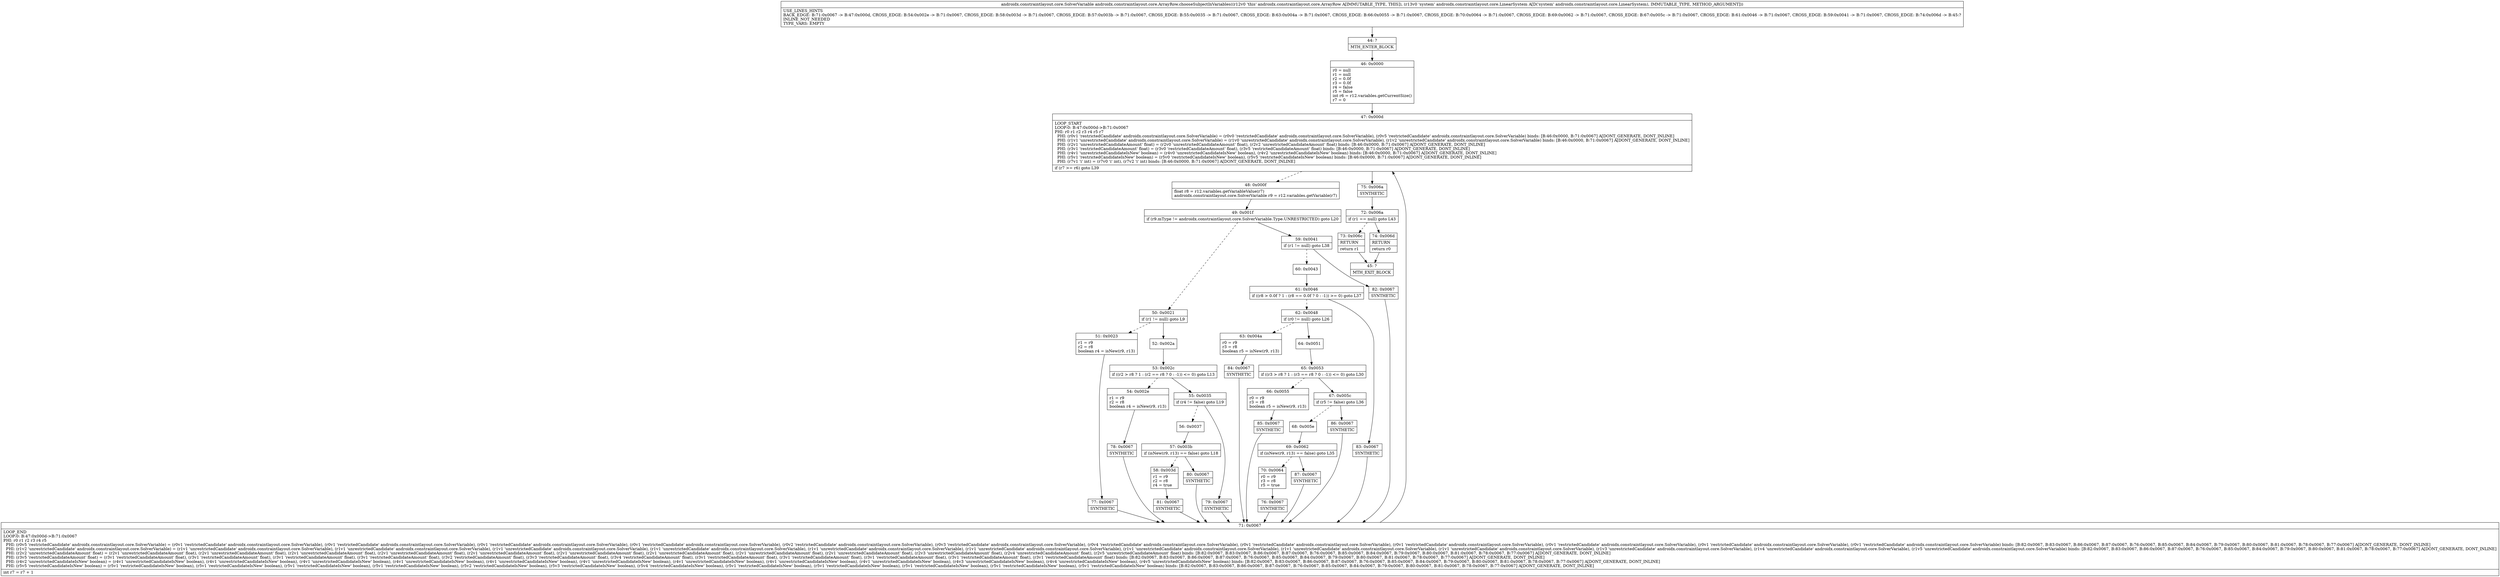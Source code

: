 digraph "CFG forandroidx.constraintlayout.core.ArrayRow.chooseSubjectInVariables(Landroidx\/constraintlayout\/core\/LinearSystem;)Landroidx\/constraintlayout\/core\/SolverVariable;" {
Node_44 [shape=record,label="{44\:\ ?|MTH_ENTER_BLOCK\l}"];
Node_46 [shape=record,label="{46\:\ 0x0000|r0 = null\lr1 = null\lr2 = 0.0f\lr3 = 0.0f\lr4 = false\lr5 = false\lint r6 = r12.variables.getCurrentSize()\lr7 = 0\l}"];
Node_47 [shape=record,label="{47\:\ 0x000d|LOOP_START\lLOOP:0: B:47:0x000d\-\>B:71:0x0067\lPHI: r0 r1 r2 r3 r4 r5 r7 \l  PHI: (r0v1 'restrictedCandidate' androidx.constraintlayout.core.SolverVariable) = (r0v0 'restrictedCandidate' androidx.constraintlayout.core.SolverVariable), (r0v5 'restrictedCandidate' androidx.constraintlayout.core.SolverVariable) binds: [B:46:0x0000, B:71:0x0067] A[DONT_GENERATE, DONT_INLINE]\l  PHI: (r1v1 'unrestrictedCandidate' androidx.constraintlayout.core.SolverVariable) = (r1v0 'unrestrictedCandidate' androidx.constraintlayout.core.SolverVariable), (r1v2 'unrestrictedCandidate' androidx.constraintlayout.core.SolverVariable) binds: [B:46:0x0000, B:71:0x0067] A[DONT_GENERATE, DONT_INLINE]\l  PHI: (r2v1 'unrestrictedCandidateAmount' float) = (r2v0 'unrestrictedCandidateAmount' float), (r2v2 'unrestrictedCandidateAmount' float) binds: [B:46:0x0000, B:71:0x0067] A[DONT_GENERATE, DONT_INLINE]\l  PHI: (r3v1 'restrictedCandidateAmount' float) = (r3v0 'restrictedCandidateAmount' float), (r3v5 'restrictedCandidateAmount' float) binds: [B:46:0x0000, B:71:0x0067] A[DONT_GENERATE, DONT_INLINE]\l  PHI: (r4v1 'unrestrictedCandidateIsNew' boolean) = (r4v0 'unrestrictedCandidateIsNew' boolean), (r4v2 'unrestrictedCandidateIsNew' boolean) binds: [B:46:0x0000, B:71:0x0067] A[DONT_GENERATE, DONT_INLINE]\l  PHI: (r5v1 'restrictedCandidateIsNew' boolean) = (r5v0 'restrictedCandidateIsNew' boolean), (r5v5 'restrictedCandidateIsNew' boolean) binds: [B:46:0x0000, B:71:0x0067] A[DONT_GENERATE, DONT_INLINE]\l  PHI: (r7v1 'i' int) = (r7v0 'i' int), (r7v2 'i' int) binds: [B:46:0x0000, B:71:0x0067] A[DONT_GENERATE, DONT_INLINE]\l|if (r7 \>= r6) goto L39\l}"];
Node_48 [shape=record,label="{48\:\ 0x000f|float r8 = r12.variables.getVariableValue(r7)\landroidx.constraintlayout.core.SolverVariable r9 = r12.variables.getVariable(r7)\l}"];
Node_49 [shape=record,label="{49\:\ 0x001f|if (r9.mType != androidx.constraintlayout.core.SolverVariable.Type.UNRESTRICTED) goto L20\l}"];
Node_50 [shape=record,label="{50\:\ 0x0021|if (r1 != null) goto L9\l}"];
Node_51 [shape=record,label="{51\:\ 0x0023|r1 = r9\lr2 = r8\lboolean r4 = isNew(r9, r13)\l}"];
Node_77 [shape=record,label="{77\:\ 0x0067|SYNTHETIC\l}"];
Node_71 [shape=record,label="{71\:\ 0x0067|LOOP_END\lLOOP:0: B:47:0x000d\-\>B:71:0x0067\lPHI: r0 r1 r2 r3 r4 r5 \l  PHI: (r0v5 'restrictedCandidate' androidx.constraintlayout.core.SolverVariable) = (r0v1 'restrictedCandidate' androidx.constraintlayout.core.SolverVariable), (r0v1 'restrictedCandidate' androidx.constraintlayout.core.SolverVariable), (r0v1 'restrictedCandidate' androidx.constraintlayout.core.SolverVariable), (r0v1 'restrictedCandidate' androidx.constraintlayout.core.SolverVariable), (r0v2 'restrictedCandidate' androidx.constraintlayout.core.SolverVariable), (r0v3 'restrictedCandidate' androidx.constraintlayout.core.SolverVariable), (r0v4 'restrictedCandidate' androidx.constraintlayout.core.SolverVariable), (r0v1 'restrictedCandidate' androidx.constraintlayout.core.SolverVariable), (r0v1 'restrictedCandidate' androidx.constraintlayout.core.SolverVariable), (r0v1 'restrictedCandidate' androidx.constraintlayout.core.SolverVariable), (r0v1 'restrictedCandidate' androidx.constraintlayout.core.SolverVariable), (r0v1 'restrictedCandidate' androidx.constraintlayout.core.SolverVariable) binds: [B:82:0x0067, B:83:0x0067, B:86:0x0067, B:87:0x0067, B:76:0x0067, B:85:0x0067, B:84:0x0067, B:79:0x0067, B:80:0x0067, B:81:0x0067, B:78:0x0067, B:77:0x0067] A[DONT_GENERATE, DONT_INLINE]\l  PHI: (r1v2 'unrestrictedCandidate' androidx.constraintlayout.core.SolverVariable) = (r1v1 'unrestrictedCandidate' androidx.constraintlayout.core.SolverVariable), (r1v1 'unrestrictedCandidate' androidx.constraintlayout.core.SolverVariable), (r1v1 'unrestrictedCandidate' androidx.constraintlayout.core.SolverVariable), (r1v1 'unrestrictedCandidate' androidx.constraintlayout.core.SolverVariable), (r1v1 'unrestrictedCandidate' androidx.constraintlayout.core.SolverVariable), (r1v1 'unrestrictedCandidate' androidx.constraintlayout.core.SolverVariable), (r1v1 'unrestrictedCandidate' androidx.constraintlayout.core.SolverVariable), (r1v1 'unrestrictedCandidate' androidx.constraintlayout.core.SolverVariable), (r1v1 'unrestrictedCandidate' androidx.constraintlayout.core.SolverVariable), (r1v3 'unrestrictedCandidate' androidx.constraintlayout.core.SolverVariable), (r1v4 'unrestrictedCandidate' androidx.constraintlayout.core.SolverVariable), (r1v5 'unrestrictedCandidate' androidx.constraintlayout.core.SolverVariable) binds: [B:82:0x0067, B:83:0x0067, B:86:0x0067, B:87:0x0067, B:76:0x0067, B:85:0x0067, B:84:0x0067, B:79:0x0067, B:80:0x0067, B:81:0x0067, B:78:0x0067, B:77:0x0067] A[DONT_GENERATE, DONT_INLINE]\l  PHI: (r2v2 'unrestrictedCandidateAmount' float) = (r2v1 'unrestrictedCandidateAmount' float), (r2v1 'unrestrictedCandidateAmount' float), (r2v1 'unrestrictedCandidateAmount' float), (r2v1 'unrestrictedCandidateAmount' float), (r2v1 'unrestrictedCandidateAmount' float), (r2v1 'unrestrictedCandidateAmount' float), (r2v1 'unrestrictedCandidateAmount' float), (r2v1 'unrestrictedCandidateAmount' float), (r2v1 'unrestrictedCandidateAmount' float), (r2v3 'unrestrictedCandidateAmount' float), (r2v4 'unrestrictedCandidateAmount' float), (r2v5 'unrestrictedCandidateAmount' float) binds: [B:82:0x0067, B:83:0x0067, B:86:0x0067, B:87:0x0067, B:76:0x0067, B:85:0x0067, B:84:0x0067, B:79:0x0067, B:80:0x0067, B:81:0x0067, B:78:0x0067, B:77:0x0067] A[DONT_GENERATE, DONT_INLINE]\l  PHI: (r3v5 'restrictedCandidateAmount' float) = (r3v1 'restrictedCandidateAmount' float), (r3v1 'restrictedCandidateAmount' float), (r3v1 'restrictedCandidateAmount' float), (r3v1 'restrictedCandidateAmount' float), (r3v2 'restrictedCandidateAmount' float), (r3v3 'restrictedCandidateAmount' float), (r3v4 'restrictedCandidateAmount' float), (r3v1 'restrictedCandidateAmount' float), (r3v1 'restrictedCandidateAmount' float), (r3v1 'restrictedCandidateAmount' float), (r3v1 'restrictedCandidateAmount' float), (r3v1 'restrictedCandidateAmount' float) binds: [B:82:0x0067, B:83:0x0067, B:86:0x0067, B:87:0x0067, B:76:0x0067, B:85:0x0067, B:84:0x0067, B:79:0x0067, B:80:0x0067, B:81:0x0067, B:78:0x0067, B:77:0x0067] A[DONT_GENERATE, DONT_INLINE]\l  PHI: (r4v2 'unrestrictedCandidateIsNew' boolean) = (r4v1 'unrestrictedCandidateIsNew' boolean), (r4v1 'unrestrictedCandidateIsNew' boolean), (r4v1 'unrestrictedCandidateIsNew' boolean), (r4v1 'unrestrictedCandidateIsNew' boolean), (r4v1 'unrestrictedCandidateIsNew' boolean), (r4v1 'unrestrictedCandidateIsNew' boolean), (r4v1 'unrestrictedCandidateIsNew' boolean), (r4v1 'unrestrictedCandidateIsNew' boolean), (r4v1 'unrestrictedCandidateIsNew' boolean), (r4v3 'unrestrictedCandidateIsNew' boolean), (r4v4 'unrestrictedCandidateIsNew' boolean), (r4v5 'unrestrictedCandidateIsNew' boolean) binds: [B:82:0x0067, B:83:0x0067, B:86:0x0067, B:87:0x0067, B:76:0x0067, B:85:0x0067, B:84:0x0067, B:79:0x0067, B:80:0x0067, B:81:0x0067, B:78:0x0067, B:77:0x0067] A[DONT_GENERATE, DONT_INLINE]\l  PHI: (r5v5 'restrictedCandidateIsNew' boolean) = (r5v1 'restrictedCandidateIsNew' boolean), (r5v1 'restrictedCandidateIsNew' boolean), (r5v1 'restrictedCandidateIsNew' boolean), (r5v1 'restrictedCandidateIsNew' boolean), (r5v2 'restrictedCandidateIsNew' boolean), (r5v3 'restrictedCandidateIsNew' boolean), (r5v4 'restrictedCandidateIsNew' boolean), (r5v1 'restrictedCandidateIsNew' boolean), (r5v1 'restrictedCandidateIsNew' boolean), (r5v1 'restrictedCandidateIsNew' boolean), (r5v1 'restrictedCandidateIsNew' boolean), (r5v1 'restrictedCandidateIsNew' boolean) binds: [B:82:0x0067, B:83:0x0067, B:86:0x0067, B:87:0x0067, B:76:0x0067, B:85:0x0067, B:84:0x0067, B:79:0x0067, B:80:0x0067, B:81:0x0067, B:78:0x0067, B:77:0x0067] A[DONT_GENERATE, DONT_INLINE]\l|int r7 = r7 + 1\l}"];
Node_52 [shape=record,label="{52\:\ 0x002a}"];
Node_53 [shape=record,label="{53\:\ 0x002c|if ((r2 \> r8 ? 1 : (r2 == r8 ? 0 : \-1)) \<= 0) goto L13\l}"];
Node_54 [shape=record,label="{54\:\ 0x002e|r1 = r9\lr2 = r8\lboolean r4 = isNew(r9, r13)\l}"];
Node_78 [shape=record,label="{78\:\ 0x0067|SYNTHETIC\l}"];
Node_55 [shape=record,label="{55\:\ 0x0035|if (r4 != false) goto L19\l}"];
Node_56 [shape=record,label="{56\:\ 0x0037}"];
Node_57 [shape=record,label="{57\:\ 0x003b|if (isNew(r9, r13) == false) goto L18\l}"];
Node_58 [shape=record,label="{58\:\ 0x003d|r1 = r9\lr2 = r8\lr4 = true\l}"];
Node_81 [shape=record,label="{81\:\ 0x0067|SYNTHETIC\l}"];
Node_80 [shape=record,label="{80\:\ 0x0067|SYNTHETIC\l}"];
Node_79 [shape=record,label="{79\:\ 0x0067|SYNTHETIC\l}"];
Node_59 [shape=record,label="{59\:\ 0x0041|if (r1 != null) goto L38\l}"];
Node_60 [shape=record,label="{60\:\ 0x0043}"];
Node_61 [shape=record,label="{61\:\ 0x0046|if ((r8 \> 0.0f ? 1 : (r8 == 0.0f ? 0 : \-1)) \>= 0) goto L37\l}"];
Node_62 [shape=record,label="{62\:\ 0x0048|if (r0 != null) goto L26\l}"];
Node_63 [shape=record,label="{63\:\ 0x004a|r0 = r9\lr3 = r8\lboolean r5 = isNew(r9, r13)\l}"];
Node_84 [shape=record,label="{84\:\ 0x0067|SYNTHETIC\l}"];
Node_64 [shape=record,label="{64\:\ 0x0051}"];
Node_65 [shape=record,label="{65\:\ 0x0053|if ((r3 \> r8 ? 1 : (r3 == r8 ? 0 : \-1)) \<= 0) goto L30\l}"];
Node_66 [shape=record,label="{66\:\ 0x0055|r0 = r9\lr3 = r8\lboolean r5 = isNew(r9, r13)\l}"];
Node_85 [shape=record,label="{85\:\ 0x0067|SYNTHETIC\l}"];
Node_67 [shape=record,label="{67\:\ 0x005c|if (r5 != false) goto L36\l}"];
Node_68 [shape=record,label="{68\:\ 0x005e}"];
Node_69 [shape=record,label="{69\:\ 0x0062|if (isNew(r9, r13) == false) goto L35\l}"];
Node_70 [shape=record,label="{70\:\ 0x0064|r0 = r9\lr3 = r8\lr5 = true\l}"];
Node_76 [shape=record,label="{76\:\ 0x0067|SYNTHETIC\l}"];
Node_87 [shape=record,label="{87\:\ 0x0067|SYNTHETIC\l}"];
Node_86 [shape=record,label="{86\:\ 0x0067|SYNTHETIC\l}"];
Node_83 [shape=record,label="{83\:\ 0x0067|SYNTHETIC\l}"];
Node_82 [shape=record,label="{82\:\ 0x0067|SYNTHETIC\l}"];
Node_75 [shape=record,label="{75\:\ 0x006a|SYNTHETIC\l}"];
Node_72 [shape=record,label="{72\:\ 0x006a|if (r1 == null) goto L43\l}"];
Node_73 [shape=record,label="{73\:\ 0x006c|RETURN\l|return r1\l}"];
Node_45 [shape=record,label="{45\:\ ?|MTH_EXIT_BLOCK\l}"];
Node_74 [shape=record,label="{74\:\ 0x006d|RETURN\l|return r0\l}"];
MethodNode[shape=record,label="{androidx.constraintlayout.core.SolverVariable androidx.constraintlayout.core.ArrayRow.chooseSubjectInVariables((r12v0 'this' androidx.constraintlayout.core.ArrayRow A[IMMUTABLE_TYPE, THIS]), (r13v0 'system' androidx.constraintlayout.core.LinearSystem A[D('system' androidx.constraintlayout.core.LinearSystem), IMMUTABLE_TYPE, METHOD_ARGUMENT]))  | USE_LINES_HINTS\lBACK_EDGE: B:71:0x0067 \-\> B:47:0x000d, CROSS_EDGE: B:54:0x002e \-\> B:71:0x0067, CROSS_EDGE: B:58:0x003d \-\> B:71:0x0067, CROSS_EDGE: B:57:0x003b \-\> B:71:0x0067, CROSS_EDGE: B:55:0x0035 \-\> B:71:0x0067, CROSS_EDGE: B:63:0x004a \-\> B:71:0x0067, CROSS_EDGE: B:66:0x0055 \-\> B:71:0x0067, CROSS_EDGE: B:70:0x0064 \-\> B:71:0x0067, CROSS_EDGE: B:69:0x0062 \-\> B:71:0x0067, CROSS_EDGE: B:67:0x005c \-\> B:71:0x0067, CROSS_EDGE: B:61:0x0046 \-\> B:71:0x0067, CROSS_EDGE: B:59:0x0041 \-\> B:71:0x0067, CROSS_EDGE: B:74:0x006d \-\> B:45:?\lINLINE_NOT_NEEDED\lTYPE_VARS: EMPTY\l}"];
MethodNode -> Node_44;Node_44 -> Node_46;
Node_46 -> Node_47;
Node_47 -> Node_48[style=dashed];
Node_47 -> Node_75;
Node_48 -> Node_49;
Node_49 -> Node_50[style=dashed];
Node_49 -> Node_59;
Node_50 -> Node_51[style=dashed];
Node_50 -> Node_52;
Node_51 -> Node_77;
Node_77 -> Node_71;
Node_71 -> Node_47;
Node_52 -> Node_53;
Node_53 -> Node_54[style=dashed];
Node_53 -> Node_55;
Node_54 -> Node_78;
Node_78 -> Node_71;
Node_55 -> Node_56[style=dashed];
Node_55 -> Node_79;
Node_56 -> Node_57;
Node_57 -> Node_58[style=dashed];
Node_57 -> Node_80;
Node_58 -> Node_81;
Node_81 -> Node_71;
Node_80 -> Node_71;
Node_79 -> Node_71;
Node_59 -> Node_60[style=dashed];
Node_59 -> Node_82;
Node_60 -> Node_61;
Node_61 -> Node_62[style=dashed];
Node_61 -> Node_83;
Node_62 -> Node_63[style=dashed];
Node_62 -> Node_64;
Node_63 -> Node_84;
Node_84 -> Node_71;
Node_64 -> Node_65;
Node_65 -> Node_66[style=dashed];
Node_65 -> Node_67;
Node_66 -> Node_85;
Node_85 -> Node_71;
Node_67 -> Node_68[style=dashed];
Node_67 -> Node_86;
Node_68 -> Node_69;
Node_69 -> Node_70[style=dashed];
Node_69 -> Node_87;
Node_70 -> Node_76;
Node_76 -> Node_71;
Node_87 -> Node_71;
Node_86 -> Node_71;
Node_83 -> Node_71;
Node_82 -> Node_71;
Node_75 -> Node_72;
Node_72 -> Node_73[style=dashed];
Node_72 -> Node_74;
Node_73 -> Node_45;
Node_74 -> Node_45;
}

